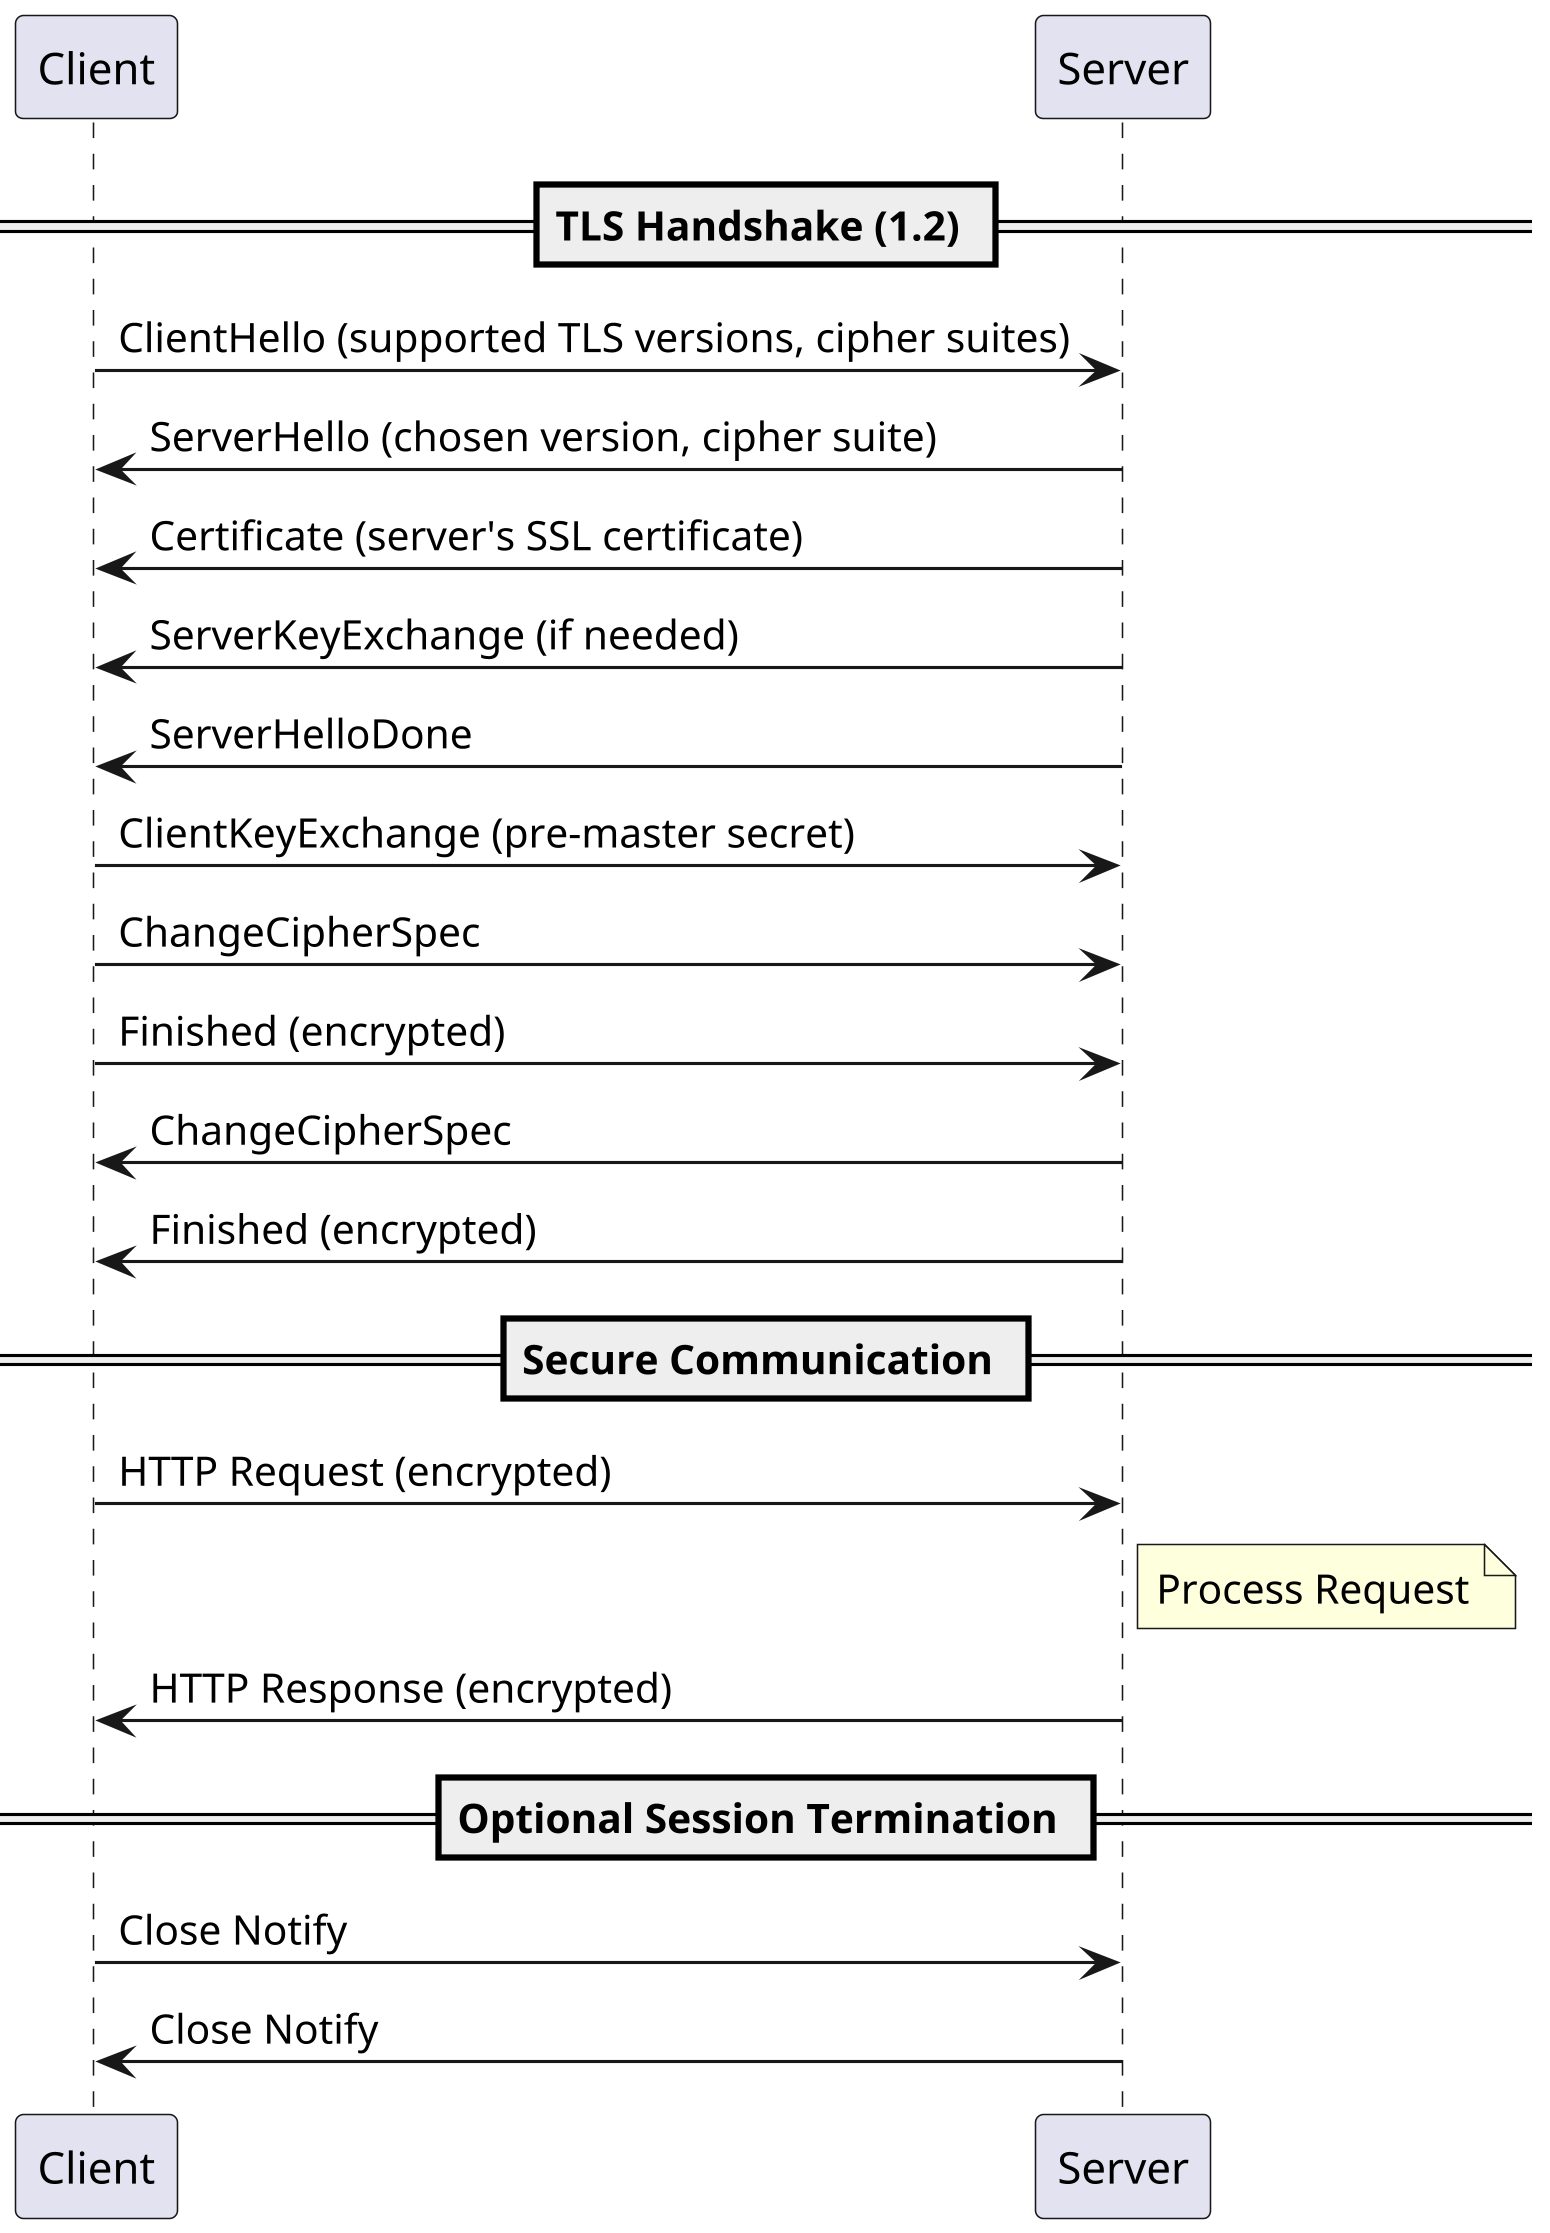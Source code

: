 @startuml

skinparam dpi 300

participant Client
participant Server

== TLS Handshake (1.2) ==

Client -> Server: ClientHello (supported TLS versions, cipher suites)
Server -> Client: ServerHello (chosen version, cipher suite)
Server -> Client: Certificate (server's SSL certificate)
Server -> Client: ServerKeyExchange (if needed)
Server -> Client: ServerHelloDone
Client -> Server: ClientKeyExchange (pre-master secret)
Client -> Server: ChangeCipherSpec
Client -> Server: Finished (encrypted)
Server -> Client: ChangeCipherSpec
Server -> Client: Finished (encrypted)

== Secure Communication ==

Client -> Server: HTTP Request (encrypted)
note right of Server: Process Request
Server -> Client: HTTP Response (encrypted)

== Optional Session Termination ==

Client -> Server: Close Notify
Server -> Client: Close Notify

@enduml
